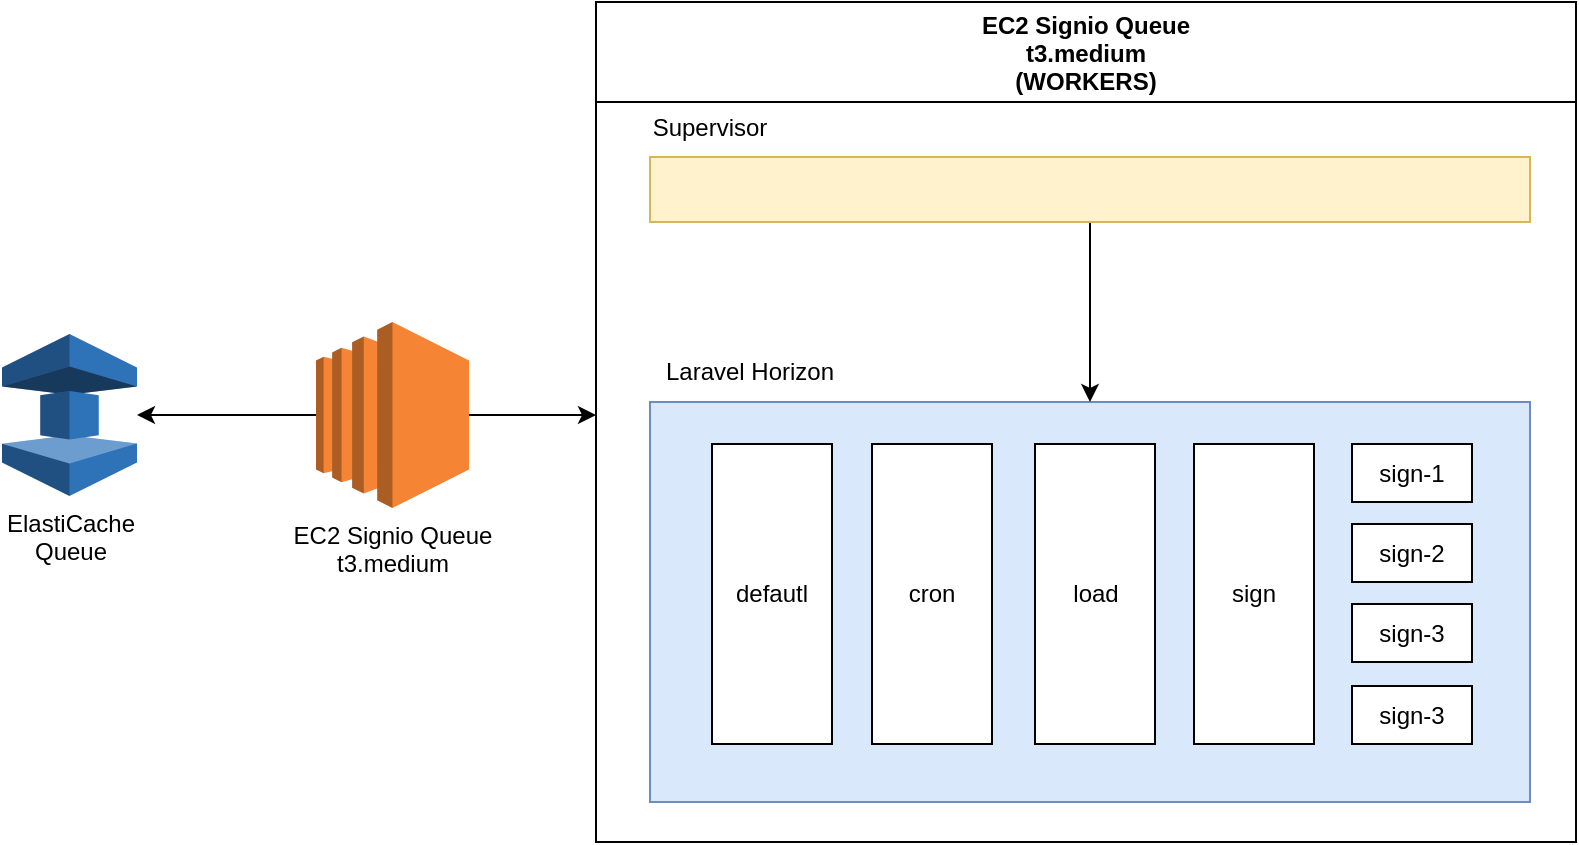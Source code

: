 <mxfile version="17.5.0" type="github">
  <diagram id="PW8c3qdB2Ax4_SqXKWI9" name="Page-1">
    <mxGraphModel dx="2249" dy="1958" grid="1" gridSize="10" guides="1" tooltips="1" connect="1" arrows="1" fold="1" page="1" pageScale="1" pageWidth="827" pageHeight="1169" math="0" shadow="0">
      <root>
        <mxCell id="0" />
        <mxCell id="1" parent="0" />
        <mxCell id="wlK3uZpRwkszVdhbDUZd-5" style="edgeStyle=orthogonalEdgeStyle;rounded=0;orthogonalLoop=1;jettySize=auto;html=1;" edge="1" parent="1" source="wlK3uZpRwkszVdhbDUZd-1" target="wlK3uZpRwkszVdhbDUZd-3">
          <mxGeometry relative="1" as="geometry" />
        </mxCell>
        <mxCell id="wlK3uZpRwkszVdhbDUZd-13" style="edgeStyle=orthogonalEdgeStyle;rounded=0;orthogonalLoop=1;jettySize=auto;html=1;" edge="1" parent="1" source="wlK3uZpRwkszVdhbDUZd-1">
          <mxGeometry relative="1" as="geometry">
            <mxPoint x="230" y="146.5" as="targetPoint" />
          </mxGeometry>
        </mxCell>
        <mxCell id="wlK3uZpRwkszVdhbDUZd-1" value="EC2 Signio Queue&lt;br&gt;t3.medium" style="outlineConnect=0;dashed=0;verticalLabelPosition=bottom;verticalAlign=top;align=center;html=1;shape=mxgraph.aws3.ec2;fillColor=#F58534;gradientColor=none;" vertex="1" parent="1">
          <mxGeometry x="90" y="100" width="76.5" height="93" as="geometry" />
        </mxCell>
        <mxCell id="wlK3uZpRwkszVdhbDUZd-3" value="ElastiCache&lt;br&gt;Queue" style="outlineConnect=0;dashed=0;verticalLabelPosition=bottom;verticalAlign=top;align=center;html=1;shape=mxgraph.aws3.elasticache;fillColor=#2E73B8;gradientColor=none;" vertex="1" parent="1">
          <mxGeometry x="-67" y="106" width="67.5" height="81" as="geometry" />
        </mxCell>
        <mxCell id="wlK3uZpRwkszVdhbDUZd-12" value="EC2 Signio Queue&#xa;t3.medium&#xa;(WORKERS)" style="swimlane;fillColor=none;startSize=50;" vertex="1" parent="1">
          <mxGeometry x="230" y="-60" width="490" height="420" as="geometry" />
        </mxCell>
        <mxCell id="wlK3uZpRwkszVdhbDUZd-11" value="" style="rounded=0;whiteSpace=wrap;html=1;fillColor=#dae8fc;labelPosition=left;verticalLabelPosition=top;align=right;verticalAlign=bottom;strokeColor=#6c8ebf;" vertex="1" parent="wlK3uZpRwkszVdhbDUZd-12">
          <mxGeometry x="27" y="200" width="440" height="200" as="geometry" />
        </mxCell>
        <mxCell id="wlK3uZpRwkszVdhbDUZd-27" style="edgeStyle=orthogonalEdgeStyle;rounded=0;orthogonalLoop=1;jettySize=auto;html=1;" edge="1" parent="wlK3uZpRwkszVdhbDUZd-12" source="wlK3uZpRwkszVdhbDUZd-14" target="wlK3uZpRwkszVdhbDUZd-11">
          <mxGeometry relative="1" as="geometry" />
        </mxCell>
        <mxCell id="wlK3uZpRwkszVdhbDUZd-14" value="" style="rounded=0;whiteSpace=wrap;html=1;fillColor=#fff2cc;labelPosition=left;verticalLabelPosition=top;align=right;verticalAlign=bottom;strokeColor=#d6b656;" vertex="1" parent="wlK3uZpRwkszVdhbDUZd-12">
          <mxGeometry x="27" y="77.5" width="440" height="32.5" as="geometry" />
        </mxCell>
        <mxCell id="wlK3uZpRwkszVdhbDUZd-19" value="defautl" style="rounded=0;whiteSpace=wrap;html=1;labelPosition=center;verticalLabelPosition=middle;align=center;verticalAlign=middle;" vertex="1" parent="wlK3uZpRwkszVdhbDUZd-12">
          <mxGeometry x="58" y="221" width="60" height="150" as="geometry" />
        </mxCell>
        <mxCell id="wlK3uZpRwkszVdhbDUZd-20" value="cron" style="rounded=0;whiteSpace=wrap;html=1;labelPosition=center;verticalLabelPosition=middle;align=center;verticalAlign=middle;" vertex="1" parent="wlK3uZpRwkszVdhbDUZd-12">
          <mxGeometry x="138" y="221" width="60" height="150" as="geometry" />
        </mxCell>
        <mxCell id="wlK3uZpRwkszVdhbDUZd-21" value="load" style="rounded=0;whiteSpace=wrap;html=1;labelPosition=center;verticalLabelPosition=middle;align=center;verticalAlign=middle;" vertex="1" parent="wlK3uZpRwkszVdhbDUZd-12">
          <mxGeometry x="219.5" y="221" width="60" height="150" as="geometry" />
        </mxCell>
        <mxCell id="wlK3uZpRwkszVdhbDUZd-22" value="sign" style="rounded=0;whiteSpace=wrap;html=1;labelPosition=center;verticalLabelPosition=middle;align=center;verticalAlign=middle;" vertex="1" parent="wlK3uZpRwkszVdhbDUZd-12">
          <mxGeometry x="299" y="221" width="60" height="150" as="geometry" />
        </mxCell>
        <mxCell id="wlK3uZpRwkszVdhbDUZd-23" value="sign-1" style="rounded=0;whiteSpace=wrap;html=1;labelPosition=center;verticalLabelPosition=middle;align=center;verticalAlign=middle;" vertex="1" parent="wlK3uZpRwkszVdhbDUZd-12">
          <mxGeometry x="378" y="221" width="60" height="29" as="geometry" />
        </mxCell>
        <mxCell id="wlK3uZpRwkszVdhbDUZd-24" value="sign-2" style="rounded=0;whiteSpace=wrap;html=1;labelPosition=center;verticalLabelPosition=middle;align=center;verticalAlign=middle;" vertex="1" parent="wlK3uZpRwkszVdhbDUZd-12">
          <mxGeometry x="378" y="261" width="60" height="29" as="geometry" />
        </mxCell>
        <mxCell id="wlK3uZpRwkszVdhbDUZd-25" value="sign-3" style="rounded=0;whiteSpace=wrap;html=1;labelPosition=center;verticalLabelPosition=middle;align=center;verticalAlign=middle;" vertex="1" parent="wlK3uZpRwkszVdhbDUZd-12">
          <mxGeometry x="378" y="301" width="60" height="29" as="geometry" />
        </mxCell>
        <mxCell id="wlK3uZpRwkszVdhbDUZd-26" value="sign-3" style="rounded=0;whiteSpace=wrap;html=1;labelPosition=center;verticalLabelPosition=middle;align=center;verticalAlign=middle;" vertex="1" parent="wlK3uZpRwkszVdhbDUZd-12">
          <mxGeometry x="378" y="342" width="60" height="29" as="geometry" />
        </mxCell>
        <mxCell id="wlK3uZpRwkszVdhbDUZd-28" value="&lt;span style=&quot;text-align: right&quot;&gt;Laravel Horizon&lt;/span&gt;" style="text;html=1;strokeColor=none;fillColor=none;align=center;verticalAlign=middle;whiteSpace=wrap;rounded=0;" vertex="1" parent="wlK3uZpRwkszVdhbDUZd-12">
          <mxGeometry x="27" y="170" width="100" height="30" as="geometry" />
        </mxCell>
        <mxCell id="wlK3uZpRwkszVdhbDUZd-29" value="&lt;span style=&quot;text-align: right&quot;&gt;Supervisor&lt;/span&gt;" style="text;html=1;strokeColor=none;fillColor=none;align=center;verticalAlign=middle;whiteSpace=wrap;rounded=0;" vertex="1" parent="wlK3uZpRwkszVdhbDUZd-12">
          <mxGeometry x="27" y="47.5" width="60" height="30" as="geometry" />
        </mxCell>
      </root>
    </mxGraphModel>
  </diagram>
</mxfile>
